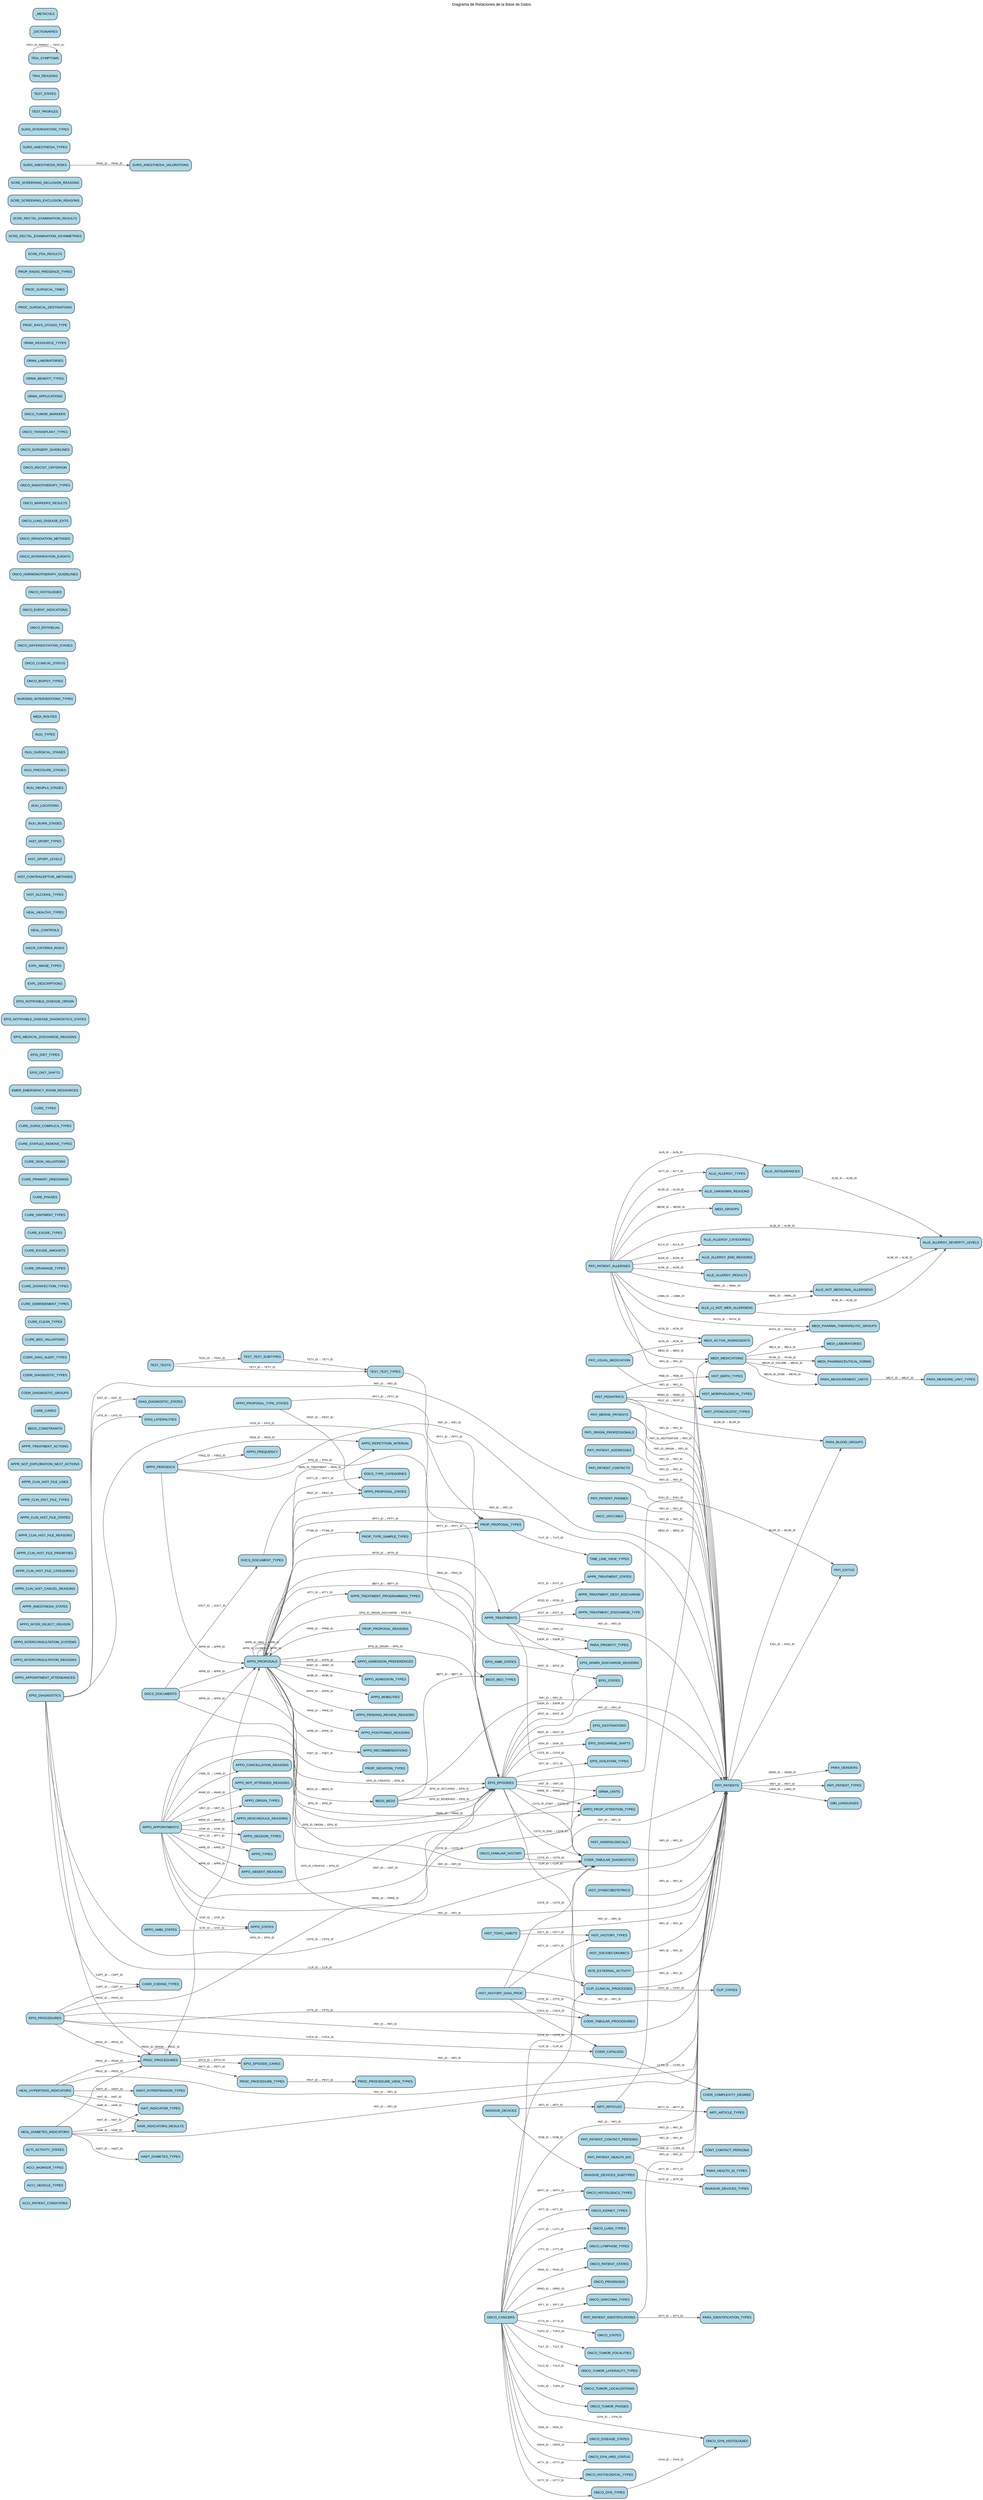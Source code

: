 digraph DatabaseRelations {
    rankdir=LR; // Dirección del grafo (Left to Right), puedes probar TB (Top to Bottom)
    overlap=false; // Intenta evitar solapamiento de nodos
    splines=true; // Usa splines para las aristas, puedes probar 'ortho' o 'polyline'
    node [shape=record, style="rounded,filled", fillcolor="lightblue", fontname="Arial", fontsize=10];
    edge [fontname="Arial", fontsize=8, color="#555555", arrowsize=0.8];
    graph [fontname="Arial", fontsize=12, label="Diagrama de Relaciones de la Base de Datos", labelloc=t];
    "ACCI_PATIENT_CONDITIONS" [label="{ ACCI_PATIENT_CONDITIONS }"];
    "ACCI_VEHICLE_TYPES" [label="{ ACCI_VEHICLE_TYPES }"];
    "ACCI_WORKER_TYPES" [label="{ ACCI_WORKER_TYPES }"];
    "ACTI_ACTIVITY_STATES" [label="{ ACTI_ACTIVITY_STATES }"];
    "ALLE_ALLERGY_CATEGORIES" [label="{ ALLE_ALLERGY_CATEGORIES }"];
    "ALLE_ALLERGY_END_REASONS" [label="{ ALLE_ALLERGY_END_REASONS }"];
    "ALLE_ALLERGY_RESULTS" [label="{ ALLE_ALLERGY_RESULTS }"];
    "ALLE_ALLERGY_SEVERITY_LEVELS" [label="{ ALLE_ALLERGY_SEVERITY_LEVELS }"];
    "ALLE_ALLERGY_TYPES" [label="{ ALLE_ALLERGY_TYPES }"];
    "ALLE_INTOLERANCES" [label="{ ALLE_INTOLERANCES }"];
    "ALLE_L2_NOT_MED_ALLERGENS" [label="{ ALLE_L2_NOT_MED_ALLERGENS }"];
    "ALLE_NOT_MEDICINAL_ALLERGENS" [label="{ ALLE_NOT_MEDICINAL_ALLERGENS }"];
    "ALLE_UNKNOWN_REASONS" [label="{ ALLE_UNKNOWN_REASONS }"];
    "APPO_ABSENT_REASONS" [label="{ APPO_ABSENT_REASONS }"];
    "APPO_ADMISSION_PREFERENCES" [label="{ APPO_ADMISSION_PREFERENCES }"];
    "APPO_ADMISSION_TYPES" [label="{ APPO_ADMISSION_TYPES }"];
    "APPO_AMBI_STATES" [label="{ APPO_AMBI_STATES }"];
    "APPO_APPOINTMENTS" [label="{ APPO_APPOINTMENTS }"];
    "APPO_APPOINTMENT_ATTENDANCES" [label="{ APPO_APPOINTMENT_ATTENDANCES }"];
    "APPO_CANCELLATION_REASONS" [label="{ APPO_CANCELLATION_REASONS }"];
    "APPO_FREQUENCY" [label="{ APPO_FREQUENCY }"];
    "APPO_INTERCONSULTATION_REASONS" [label="{ APPO_INTERCONSULTATION_REASONS }"];
    "APPO_INTERCONSULTATION_SYSTEMS" [label="{ APPO_INTERCONSULTATION_SYSTEMS }"];
    "APPO_INTER_REJECT_REASON" [label="{ APPO_INTER_REJECT_REASON }"];
    "APPO_MOBILITIES" [label="{ APPO_MOBILITIES }"];
    "APPO_NOT_ATTENDED_REASONS" [label="{ APPO_NOT_ATTENDED_REASONS }"];
    "APPO_ORIGIN_TYPES" [label="{ APPO_ORIGIN_TYPES }"];
    "APPO_PENDING_REVIEW_REASONS" [label="{ APPO_PENDING_REVIEW_REASONS }"];
    "APPO_PERIODICS" [label="{ APPO_PERIODICS }"];
    "APPO_POSTPONED_REASONS" [label="{ APPO_POSTPONED_REASONS }"];
    "APPO_PROPOSALS" [label="{ APPO_PROPOSALS }"];
    "APPO_PROPOSAL_STATES" [label="{ APPO_PROPOSAL_STATES }"];
    "APPO_PROPOSAL_TYPE_STATES" [label="{ APPO_PROPOSAL_TYPE_STATES }"];
    "APPO_PROP_ATTENTION_TYPES" [label="{ APPO_PROP_ATTENTION_TYPES }"];
    "APPO_RECOMMENDATIONS" [label="{ APPO_RECOMMENDATIONS }"];
    "APPO_REPETITION_INTERVAL" [label="{ APPO_REPETITION_INTERVAL }"];
    "APPO_RESCHEDULE_REASONS" [label="{ APPO_RESCHEDULE_REASONS }"];
    "APPO_SESSION_TYPES" [label="{ APPO_SESSION_TYPES }"];
    "APPO_STATES" [label="{ APPO_STATES }"];
    "APPO_TYPES" [label="{ APPO_TYPES }"];
    "APPR_ANESTHESIA_STATES" [label="{ APPR_ANESTHESIA_STATES }"];
    "APPR_CLIN_HIST_CANCEL_REASONS" [label="{ APPR_CLIN_HIST_CANCEL_REASONS }"];
    "APPR_CLIN_HIST_FILE_CATEGORIES" [label="{ APPR_CLIN_HIST_FILE_CATEGORIES }"];
    "APPR_CLIN_HIST_FILE_PRIORITIES" [label="{ APPR_CLIN_HIST_FILE_PRIORITIES }"];
    "APPR_CLIN_HIST_FILE_REASONS" [label="{ APPR_CLIN_HIST_FILE_REASONS }"];
    "APPR_CLIN_HIST_FILE_STATES" [label="{ APPR_CLIN_HIST_FILE_STATES }"];
    "APPR_CLIN_HIST_FILE_TYPES" [label="{ APPR_CLIN_HIST_FILE_TYPES }"];
    "APPR_CLIN_HIST_FILE_USES" [label="{ APPR_CLIN_HIST_FILE_USES }"];
    "APPR_NOT_EXPLORATION_NEXT_ACTIONS" [label="{ APPR_NOT_EXPLORATION_NEXT_ACTIONS }"];
    "APPR_TREATMENTS" [label="{ APPR_TREATMENTS }"];
    "APPR_TREATMENT_ACTIONS" [label="{ APPR_TREATMENT_ACTIONS }"];
    "APPR_TREATMENT_DEST_DISCHARGE" [label="{ APPR_TREATMENT_DEST_DISCHARGE }"];
    "APPR_TREATMENT_DISCHARGE_TYPE" [label="{ APPR_TREATMENT_DISCHARGE_TYPE }"];
    "APPR_TREATMENT_PROGRAMMING_TYPES" [label="{ APPR_TREATMENT_PROGRAMMING_TYPES }"];
    "APPR_TREATMENT_STATES" [label="{ APPR_TREATMENT_STATES }"];
    "ARTI_ARTICLES" [label="{ ARTI_ARTICLES }"];
    "ARTI_ARTICLE_TYPES" [label="{ ARTI_ARTICLE_TYPES }"];
    "BEDS_BEDS" [label="{ BEDS_BEDS }"];
    "BEDS_BED_TYPES" [label="{ BEDS_BED_TYPES }"];
    "BEDS_CONSTRAINTS" [label="{ BEDS_CONSTRAINTS }"];
    "CARE_CARES" [label="{ CARE_CARES }"];
    "CLIP_CLINICAL_PROCESSES" [label="{ CLIP_CLINICAL_PROCESSES }"];
    "CLIP_STATES" [label="{ CLIP_STATES }"];
    "CODR_CATALOGS" [label="{ CODR_CATALOGS }"];
    "CODR_CODING_TYPES" [label="{ CODR_CODING_TYPES }"];
    "CODR_COMPLEXITY_DEGREE" [label="{ CODR_COMPLEXITY_DEGREE }"];
    "CODR_DIAGNOSTIC_GROUPS" [label="{ CODR_DIAGNOSTIC_GROUPS }"];
    "CODR_DIAGNOSTIC_TYPES" [label="{ CODR_DIAGNOSTIC_TYPES }"];
    "CODR_DIAG_ALERT_TYPES" [label="{ CODR_DIAG_ALERT_TYPES }"];
    "CODR_TABULAR_DIAGNOSTICS" [label="{ CODR_TABULAR_DIAGNOSTICS }"];
    "CODR_TABULAR_PROCEDURES" [label="{ CODR_TABULAR_PROCEDURES }"];
    "CONT_CONTACT_PERSONS" [label="{ CONT_CONTACT_PERSONS }"];
    "CURE_BED_VALUATIONS" [label="{ CURE_BED_VALUATIONS }"];
    "CURE_CLEAN_TYPES" [label="{ CURE_CLEAN_TYPES }"];
    "CURE_DEBRIDEMENT_TYPES" [label="{ CURE_DEBRIDEMENT_TYPES }"];
    "CURE_DISINFECTION_TYPES" [label="{ CURE_DISINFECTION_TYPES }"];
    "CURE_DRAINAGE_TYPES" [label="{ CURE_DRAINAGE_TYPES }"];
    "CURE_EXUDE_AMOUNTS" [label="{ CURE_EXUDE_AMOUNTS }"];
    "CURE_EXUDE_TYPES" [label="{ CURE_EXUDE_TYPES }"];
    "CURE_OINTMENT_TYPES" [label="{ CURE_OINTMENT_TYPES }"];
    "CURE_PHASES" [label="{ CURE_PHASES }"];
    "CURE_PRIMARY_DRESSINGS" [label="{ CURE_PRIMARY_DRESSINGS }"];
    "CURE_SKIN_VALUATIONS" [label="{ CURE_SKIN_VALUATIONS }"];
    "CURE_STAPLES_REMOVE_TYPES" [label="{ CURE_STAPLES_REMOVE_TYPES }"];
    "CURE_SURGI_COMPLICA_TYPES" [label="{ CURE_SURGI_COMPLICA_TYPES }"];
    "CURE_TYPES" [label="{ CURE_TYPES }"];
    "DIAG_DIAGNOSTIC_STATES" [label="{ DIAG_DIAGNOSTIC_STATES }"];
    "DIAG_LATERALITIES" [label="{ DIAG_LATERALITIES }"];
    "DOCS_DOCUMENTS" [label="{ DOCS_DOCUMENTS }"];
    "DOCS_DOCUMENT_TYPES" [label="{ DOCS_DOCUMENT_TYPES }"];
    "DOCS_TYPE_CATEGORIES" [label="{ DOCS_TYPE_CATEGORIES }"];
    "EMER_EMERGENCY_ROOM_RESOURCES" [label="{ EMER_EMERGENCY_ROOM_RESOURCES }"];
    "EPIS_ADMIN_DISCHARGE_REASONS" [label="{ EPIS_ADMIN_DISCHARGE_REASONS }"];
    "EPIS_AMBI_STATES" [label="{ EPIS_AMBI_STATES }"];
    "EPIS_DESTINATIONS" [label="{ EPIS_DESTINATIONS }"];
    "EPIS_DIAGNOSTICS" [label="{ EPIS_DIAGNOSTICS }"];
    "EPIS_DIET_SHIFTS" [label="{ EPIS_DIET_SHIFTS }"];
    "EPIS_DIET_TYPES" [label="{ EPIS_DIET_TYPES }"];
    "EPIS_DISCHARGE_SHIFTS" [label="{ EPIS_DISCHARGE_SHIFTS }"];
    "EPIS_EPISODES" [label="{ EPIS_EPISODES }"];
    "EPIS_EPISODE_CARES" [label="{ EPIS_EPISODE_CARES }"];
    "EPIS_ISOLATION_TYPES" [label="{ EPIS_ISOLATION_TYPES }"];
    "EPIS_MEDICAL_DISCHARGE_REASONS" [label="{ EPIS_MEDICAL_DISCHARGE_REASONS }"];
    "EPIS_NOTIFIABLE_DISEASE_DIAGNOSTICS_STATES" [label="{ EPIS_NOTIFIABLE_DISEASE_DIAGNOSTICS_STATES }"];
    "EPIS_NOTIFIABLE_DISEASE_ORIGIN" [label="{ EPIS_NOTIFIABLE_DISEASE_ORIGIN }"];
    "EPIS_PROCEDURES" [label="{ EPIS_PROCEDURES }"];
    "EPIS_STATES" [label="{ EPIS_STATES }"];
    "EXPL_DESCRIPTIONS" [label="{ EXPL_DESCRIPTIONS }"];
    "EXPL_IMAGE_TYPES" [label="{ EXPL_IMAGE_TYPES }"];
    "HACR_CRITERIA_RISKS" [label="{ HACR_CRITERIA_RISKS }"];
    "HADT_DIABETES_TYPES" [label="{ HADT_DIABETES_TYPES }"];
    "HAHT_HYPERTENSION_TYPES" [label="{ HAHT_HYPERTENSION_TYPES }"];
    "HAIR_INDICATORS_RESULTS" [label="{ HAIR_INDICATORS_RESULTS }"];
    "HAIT_INDICATOR_TYPES" [label="{ HAIT_INDICATOR_TYPES }"];
    "HEAL_CONTROLS" [label="{ HEAL_CONTROLS }"];
    "HEAL_DIABETES_INDICATORS" [label="{ HEAL_DIABETES_INDICATORS }"];
    "HEAL_HEALTHY_TYPES" [label="{ HEAL_HEALTHY_TYPES }"];
    "HEAL_HYPERTENS_INDICATORS" [label="{ HEAL_HYPERTENS_INDICATORS }"];
    "HIST_ALCOHOL_TYPES" [label="{ HIST_ALCOHOL_TYPES }"];
    "HIST_ANDROLOGICALS" [label="{ HIST_ANDROLOGICALS }"];
    "HIST_BIRTH_TYPES" [label="{ HIST_BIRTH_TYPES }"];
    "HIST_CONTRACEPTIVE_METHODS" [label="{ HIST_CONTRACEPTIVE_METHODS }"];
    "HIST_GYNECOBSTETRICS" [label="{ HIST_GYNECOBSTETRICS }"];
    "HIST_HISTORY_DIAG_PROC" [label="{ HIST_HISTORY_DIAG_PROC }"];
    "HIST_HISTORY_TYPES" [label="{ HIST_HISTORY_TYPES }"];
    "HIST_MORPHOLOGICAL_TYPES" [label="{ HIST_MORPHOLOGICAL_TYPES }"];
    "HIST_OTOACOUSTIC_TYPES" [label="{ HIST_OTOACOUSTIC_TYPES }"];
    "HIST_PEDIATRICS" [label="{ HIST_PEDIATRICS }"];
    "HIST_SOCIOECONOMICS" [label="{ HIST_SOCIOECONOMICS }"];
    "HIST_SPORT_LEVELS" [label="{ HIST_SPORT_LEVELS }"];
    "HIST_SPORT_TYPES" [label="{ HIST_SPORT_TYPES }"];
    "HIST_TOXIC_HABITS" [label="{ HIST_TOXIC_HABITS }"];
    "I18N_LANGUAGES" [label="{ I18N_LANGUAGES }"];
    "INJU_BURN_STAGES" [label="{ INJU_BURN_STAGES }"];
    "INJU_LOCATIONS" [label="{ INJU_LOCATIONS }"];
    "INJU_NEOPLA_STAGES" [label="{ INJU_NEOPLA_STAGES }"];
    "INJU_PRESSURE_STAGES" [label="{ INJU_PRESSURE_STAGES }"];
    "INJU_SURGICAL_STAGES" [label="{ INJU_SURGICAL_STAGES }"];
    "INJU_TYPES" [label="{ INJU_TYPES }"];
    "INTE_EXTERNAL_ACTIVITY" [label="{ INTE_EXTERNAL_ACTIVITY }"];
    "INVASIVE_DEVICES" [label="{ INVASIVE_DEVICES }"];
    "INVASIVE_DEVICES_SUBTYPES" [label="{ INVASIVE_DEVICES_SUBTYPES }"];
    "INVASIVE_DEVICES_TYPES" [label="{ INVASIVE_DEVICES_TYPES }"];
    "MEDI_ACTIVE_INGREDIENTS" [label="{ MEDI_ACTIVE_INGREDIENTS }"];
    "MEDI_GROUPS" [label="{ MEDI_GROUPS }"];
    "MEDI_LABORATORIES" [label="{ MEDI_LABORATORIES }"];
    "MEDI_MEDICATIONS" [label="{ MEDI_MEDICATIONS }"];
    "MEDI_PHARMACEUTICAL_FORMS" [label="{ MEDI_PHARMACEUTICAL_FORMS }"];
    "MEDI_PHARMA_THERAPEUTIC_GROUPS" [label="{ MEDI_PHARMA_THERAPEUTIC_GROUPS }"];
    "MEDI_ROUTES" [label="{ MEDI_ROUTES }"];
    "NURSING_INTERVENTIONS_TYPES" [label="{ NURSING_INTERVENTIONS_TYPES }"];
    "ONCO_BIOPSY_TYPES" [label="{ ONCO_BIOPSY_TYPES }"];
    "ONCO_CANCERS" [label="{ ONCO_CANCERS }"];
    "ONCO_CLINICAL_STATUS" [label="{ ONCO_CLINICAL_STATUS }"];
    "ONCO_DIFFERENTIATION_STAGES" [label="{ ONCO_DIFFERENTIATION_STAGES }"];
    "ONCO_DISEASE_STATES" [label="{ ONCO_DISEASE_STATES }"];
    "ONCO_EPITHELIAL" [label="{ ONCO_EPITHELIAL }"];
    "ONCO_EVENT_INDICATIONS" [label="{ ONCO_EVENT_INDICATIONS }"];
    "ONCO_FAMILIAR_HISTORY" [label="{ ONCO_FAMILIAR_HISTORY }"];
    "ONCO_GYN_HISTOLOGIES" [label="{ ONCO_GYN_HISTOLOGIES }"];
    "ONCO_GYN_HRD_STATUS" [label="{ ONCO_GYN_HRD_STATUS }"];
    "ONCO_GYN_TYPES" [label="{ ONCO_GYN_TYPES }"];
    "ONCO_HISTOLOGICAL_TYPES" [label="{ ONCO_HISTOLOGICAL_TYPES }"];
    "ONCO_HISTOLOGICS_TYPES" [label="{ ONCO_HISTOLOGICS_TYPES }"];
    "ONCO_HISTOLOGIES" [label="{ ONCO_HISTOLOGIES }"];
    "ONCO_HORMONOTHERAPY_GUIDELINES" [label="{ ONCO_HORMONOTHERAPY_GUIDELINES }"];
    "ONCO_INTERVENTION_EVENTS" [label="{ ONCO_INTERVENTION_EVENTS }"];
    "ONCO_IRRADIATION_METHODS" [label="{ ONCO_IRRADIATION_METHODS }"];
    "ONCO_KIDNEY_TYPES" [label="{ ONCO_KIDNEY_TYPES }"];
    "ONCO_LUNG_DISEASE_EXTS" [label="{ ONCO_LUNG_DISEASE_EXTS }"];
    "ONCO_LUNG_TYPES" [label="{ ONCO_LUNG_TYPES }"];
    "ONCO_LYMPHOM_TYPES" [label="{ ONCO_LYMPHOM_TYPES }"];
    "ONCO_MARKERS_RESULTS" [label="{ ONCO_MARKERS_RESULTS }"];
    "ONCO_PATIENT_STATES" [label="{ ONCO_PATIENT_STATES }"];
    "ONCO_PROGNOSIS" [label="{ ONCO_PROGNOSIS }"];
    "ONCO_RADIOTHERAPY_TYPES" [label="{ ONCO_RADIOTHERAPY_TYPES }"];
    "ONCO_RECIST_CRITERION" [label="{ ONCO_RECIST_CRITERION }"];
    "ONCO_SARCOMA_TYPES" [label="{ ONCO_SARCOMA_TYPES }"];
    "ONCO_STATES" [label="{ ONCO_STATES }"];
    "ONCO_SURGERY_GUIDELINES" [label="{ ONCO_SURGERY_GUIDELINES }"];
    "ONCO_TRANSPLANT_TYPES" [label="{ ONCO_TRANSPLANT_TYPES }"];
    "ONCO_TUMOR_FOCALITIES" [label="{ ONCO_TUMOR_FOCALITIES }"];
    "ONCO_TUMOR_LATERALITY_TYPES" [label="{ ONCO_TUMOR_LATERALITY_TYPES }"];
    "ONCO_TUMOR_LOCALIZATIONS" [label="{ ONCO_TUMOR_LOCALIZATIONS }"];
    "ONCO_TUMOR_MARKERS" [label="{ ONCO_TUMOR_MARKERS }"];
    "ONCO_TUMOR_PHASES" [label="{ ONCO_TUMOR_PHASES }"];
    "ORMA_APPLICATIONS" [label="{ ORMA_APPLICATIONS }"];
    "ORMA_BENEFIT_TYPES" [label="{ ORMA_BENEFIT_TYPES }"];
    "ORMA_LABORATORIES" [label="{ ORMA_LABORATORIES }"];
    "ORMA_RESOURCE_TYPES" [label="{ ORMA_RESOURCE_TYPES }"];
    "ORMA_UNITS" [label="{ ORMA_UNITS }"];
    "PARA_BLOOD_GROUPS" [label="{ PARA_BLOOD_GROUPS }"];
    "PARA_GENDERS" [label="{ PARA_GENDERS }"];
    "PARA_HEALTH_ID_TYPES" [label="{ PARA_HEALTH_ID_TYPES }"];
    "PARA_IDENTIFICATION_TYPES" [label="{ PARA_IDENTIFICATION_TYPES }"];
    "PARA_MEASUREMENT_UNITS" [label="{ PARA_MEASUREMENT_UNITS }"];
    "PARA_MEASURE_UNIT_TYPES" [label="{ PARA_MEASURE_UNIT_TYPES }"];
    "PARA_PRIORITY_TYPES" [label="{ PARA_PRIORITY_TYPES }"];
    "PATI_EXITUS" [label="{ PATI_EXITUS }"];
    "PATI_MERGE_PATIENTS" [label="{ PATI_MERGE_PATIENTS }"];
    "PATI_ORIGIN_PROFESSIONALS" [label="{ PATI_ORIGIN_PROFESSIONALS }"];
    "PATI_PATIENTS" [label="{ PATI_PATIENTS }"];
    "PATI_PATIENT_ADDRESSES" [label="{ PATI_PATIENT_ADDRESSES }"];
    "PATI_PATIENT_ALLERGIES" [label="{ PATI_PATIENT_ALLERGIES }"];
    "PATI_PATIENT_CONTACTS" [label="{ PATI_PATIENT_CONTACTS }"];
    "PATI_PATIENT_CONTACT_PERSONS" [label="{ PATI_PATIENT_CONTACT_PERSONS }"];
    "PATI_PATIENT_HEALTH_IDS" [label="{ PATI_PATIENT_HEALTH_IDS }"];
    "PATI_PATIENT_IDENTIFICATIONS" [label="{ PATI_PATIENT_IDENTIFICATIONS }"];
    "PATI_PATIENT_PHONES" [label="{ PATI_PATIENT_PHONES }"];
    "PATI_PATIENT_TYPES" [label="{ PATI_PATIENT_TYPES }"];
    "PATI_USUAL_MEDICATION" [label="{ PATI_USUAL_MEDICATION }"];
    "PROC_PROCEDURES" [label="{ PROC_PROCEDURES }"];
    "PROC_PROCEDURE_TYPES" [label="{ PROC_PROCEDURE_TYPES }"];
    "PROC_PROCEDURE_VIEW_TYPES" [label="{ PROC_PROCEDURE_VIEW_TYPES }"];
    "PROC_RAYS_STUDIO_TYPE" [label="{ PROC_RAYS_STUDIO_TYPE }"];
    "PROC_SURGICAL_DESTINATIONS" [label="{ PROC_SURGICAL_DESTINATIONS }"];
    "PROC_SURGICAL_TIMES" [label="{ PROC_SURGICAL_TIMES }"];
    "PROP_PROPOSAL_REASONS" [label="{ PROP_PROPOSAL_REASONS }"];
    "PROP_PROPOSAL_TYPES" [label="{ PROP_PROPOSAL_TYPES }"];
    "PROP_RADIO_PRESENCE_TYPES" [label="{ PROP_RADIO_PRESENCE_TYPES }"];
    "PROP_SEDATION_TYPES" [label="{ PROP_SEDATION_TYPES }"];
    "PROP_TYPE_SAMPLE_TYPES" [label="{ PROP_TYPE_SAMPLE_TYPES }"];
    "SCRE_PSA_RESULTS" [label="{ SCRE_PSA_RESULTS }"];
    "SCRE_RECTAL_EXAMINATION_ASYMMETRIES" [label="{ SCRE_RECTAL_EXAMINATION_ASYMMETRIES }"];
    "SCRE_RECTAL_EXAMINATION_RESULTS" [label="{ SCRE_RECTAL_EXAMINATION_RESULTS }"];
    "SCRE_SCREENING_EXCLUSION_REASONS" [label="{ SCRE_SCREENING_EXCLUSION_REASONS }"];
    "SCRE_SCREENING_INCLUSION_REASONS" [label="{ SCRE_SCREENING_INCLUSION_REASONS }"];
    "SURG_ANESTHESIA_RISKS" [label="{ SURG_ANESTHESIA_RISKS }"];
    "SURG_ANESTHESIA_TYPES" [label="{ SURG_ANESTHESIA_TYPES }"];
    "SURG_ANESTHESIA_VALORATIONS" [label="{ SURG_ANESTHESIA_VALORATIONS }"];
    "SURG_INTERVENTION_TYPES" [label="{ SURG_INTERVENTION_TYPES }"];
    "TEST_PROFILES" [label="{ TEST_PROFILES }"];
    "TEST_STATES" [label="{ TEST_STATES }"];
    "TEST_TESTS" [label="{ TEST_TESTS }"];
    "TEST_TEST_SUBTYPES" [label="{ TEST_TEST_SUBTYPES }"];
    "TEST_TEST_TYPES" [label="{ TEST_TEST_TYPES }"];
    "TIME_LINE_VIEW_TYPES" [label="{ TIME_LINE_VIEW_TYPES }"];
    "TRIA_REASONS" [label="{ TRIA_REASONS }"];
    "TRIA_SYMPTOMS" [label="{ TRIA_SYMPTOMS }"];
    "VACC_VACCINES" [label="{ VACC_VACCINES }"];
    "_DICTIONARIES" [label="{ _DICTIONARIES }"];
    "_METACOLS" [label="{ _METACOLS }"];
    "ALLE_INTOLERANCES" -> "ALLE_ALLERGY_SEVERITY_LEVELS" [label=" ALSE_ID → ALSE_ID "];
    "ALLE_L2_NOT_MED_ALLERGENS" -> "ALLE_NOT_MEDICINAL_ALLERGENS" [label=" NMAL_ID → NMAL_ID "];
    "ALLE_L2_NOT_MED_ALLERGENS" -> "ALLE_ALLERGY_SEVERITY_LEVELS" [label=" ALSE_ID → ALSE_ID "];
    "ALLE_NOT_MEDICINAL_ALLERGENS" -> "ALLE_ALLERGY_SEVERITY_LEVELS" [label=" ALSE_ID → ALSE_ID "];
    "APPO_AMBI_STATES" -> "APPO_STATES" [label=" STAT_ID → STAT_ID "];
    "APPO_APPOINTMENTS" -> "PATI_PATIENTS" [label=" PATI_ID → PATI_ID "];
    "APPO_APPOINTMENTS" -> "ORMA_UNITS" [label=" UNIT_ID → UNIT_ID "];
    "APPO_APPOINTMENTS" -> "EPIS_EPISODES" [label=" EPIS_ID_ORIGIN → EPIS_ID "];
    "APPO_APPOINTMENTS" -> "EPIS_EPISODES" [label=" EPIS_ID_CREATED → EPIS_ID "];
    "APPO_APPOINTMENTS" -> "APPO_TYPES" [label=" APTY_ID → APTY_ID "];
    "APPO_APPOINTMENTS" -> "APPO_STATES" [label=" STAT_ID → STAT_ID "];
    "APPO_APPOINTMENTS" -> "APPO_SESSION_TYPES" [label=" STAP_ID → STAP_ID "];
    "APPO_APPOINTMENTS" -> "APPO_RESCHEDULE_REASONS" [label=" ARER_ID → ARER_ID "];
    "APPO_APPOINTMENTS" -> "APPO_PROP_ATTENTION_TYPES" [label=" PRRE_ID → PRRE_ID "];
    "APPO_APPOINTMENTS" -> "APPO_PROPOSALS" [label=" APPR_ID → APPR_ID "];
    "APPO_APPOINTMENTS" -> "APPO_ORIGIN_TYPES" [label=" ORIT_ID → ORIT_ID "];
    "APPO_APPOINTMENTS" -> "APPO_NOT_ATTENDED_REASONS" [label=" ANAR_ID → ANAR_ID "];
    "APPO_APPOINTMENTS" -> "APPO_CANCELLATION_REASONS" [label=" CARE_ID → CARE_ID "];
    "APPO_APPOINTMENTS" -> "APPO_ABSENT_REASONS" [label=" AARE_ID → AARE_ID "];
    "APPO_PERIODICS" -> "PATI_PATIENTS" [label=" PATI_ID → PATI_ID "];
    "APPO_PERIODICS" -> "EPIS_EPISODES" [label=" EPIS_ID → EPIS_ID "];
    "APPO_PERIODICS" -> "APPO_REPETITION_INTERVAL" [label=" REIN_ID → REIN_ID "];
    "APPO_PERIODICS" -> "APPO_PROPOSALS" [label=" APPR_ID → APPR_ID "];
    "APPO_PERIODICS" -> "APPO_FREQUENCY" [label=" FREQ_ID → FREQ_ID "];
    "APPO_PROPOSALS" -> "PROP_TYPE_SAMPLE_TYPES" [label=" PTSM_ID → PTSM_ID "];
    "APPO_PROPOSALS" -> "PROP_SEDATION_TYPES" [label=" PSET_ID → PSET_ID "];
    "APPO_PROPOSALS" -> "PROP_PROPOSAL_TYPES" [label=" PPTY_ID → PPTY_ID "];
    "APPO_PROPOSALS" -> "PROP_PROPOSAL_REASONS" [label=" PPRE_ID → PPRE_ID "];
    "APPO_PROPOSALS" -> "PATI_PATIENTS" [label=" PATI_ID → PATI_ID "];
    "APPO_PROPOSALS" -> "PARA_PRIORITY_TYPES" [label=" PRIO_ID → PRIO_ID "];
    "APPO_PROPOSALS" -> "EPIS_EPISODES" [label=" EPIS_ID_ORIGIN_DISCHARGE → EPIS_ID "];
    "APPO_PROPOSALS" -> "EPIS_EPISODES" [label=" EPIS_ID_ORIGIN → EPIS_ID "];
    "APPO_PROPOSALS" -> "EPIS_EPISODES" [label=" EPIS_ID_CREATED → EPIS_ID "];
    "APPO_PROPOSALS" -> "CODR_TABULAR_DIAGNOSTICS" [label=" CDTE_ID → CDTE_ID "];
    "APPO_PROPOSALS" -> "BEDS_BED_TYPES" [label=" BBTY_ID → BBTY_ID "];
    "APPO_PROPOSALS" -> "BEDS_BEDS" [label=" BEDS_ID → BEDS_ID "];
    "APPO_PROPOSALS" -> "APPR_TREATMENT_PROGRAMMING_TYPES" [label=" ATTY_ID → ATTY_ID "];
    "APPO_PROPOSALS" -> "APPR_TREATMENTS" [label=" APTR_ID → APTR_ID "];
    "APPO_PROPOSALS" -> "APPO_REPETITION_INTERVAL" [label=" REIN_ID_TREATMENT → REIN_ID "];
    "APPO_PROPOSALS" -> "APPO_RECOMMENDATIONS" [label=" APRE_ID → APRE_ID "];
    "APPO_PROPOSALS" -> "APPO_PROP_ATTENTION_TYPES" [label=" PRRE_ID → PRRE_ID "];
    "APPO_PROPOSALS" -> "APPO_PROPOSAL_STATES" [label=" PRST_ID → PRST_ID "];
    "APPO_PROPOSALS" -> "APPO_PROPOSALS" [label=" APPR_ID_CLONED → APPR_ID "];
    "APPO_PROPOSALS" -> "APPO_PROPOSALS" [label=" APPR_ID_ORIG → APPR_ID "];
    "APPO_PROPOSALS" -> "APPO_POSTPONED_REASONS" [label=" PARE_ID → PARE_ID "];
    "APPO_PROPOSALS" -> "APPO_PENDING_REVIEW_REASONS" [label=" APRR_ID → APRR_ID "];
    "APPO_PROPOSALS" -> "APPO_MOBILITIES" [label=" MOBI_ID → MOBI_ID "];
    "APPO_PROPOSALS" -> "APPO_ADMISSION_TYPES" [label=" ADMT_ID → ADMT_ID "];
    "APPO_PROPOSALS" -> "APPO_ADMISSION_PREFERENCES" [label=" ADPR_ID → ADPR_ID "];
    "APPO_PROPOSAL_TYPE_STATES" -> "PROP_PROPOSAL_TYPES" [label=" PPTY_ID → PPTY_ID "];
    "APPO_PROPOSAL_TYPE_STATES" -> "APPO_PROPOSAL_STATES" [label=" PRST_ID → PRST_ID "];
    "APPR_TREATMENTS" -> "PATI_PATIENTS" [label=" PATI_ID → PATI_ID "];
    "APPR_TREATMENTS" -> "PARA_PRIORITY_TYPES" [label=" PRIO_ID → PRIO_ID "];
    "APPR_TREATMENTS" -> "EPIS_ADMIN_DISCHARGE_REASONS" [label=" EADR_ID → EADR_ID "];
    "APPR_TREATMENTS" -> "CODR_TABULAR_DIAGNOSTICS" [label=" CDTE_ID → CDTE_ID "];
    "APPR_TREATMENTS" -> "APPR_TREATMENT_STATES" [label=" ATST_ID → ATST_ID "];
    "APPR_TREATMENTS" -> "APPR_TREATMENT_DISCHARGE_TYPE" [label=" ATDT_ID → ATDT_ID "];
    "APPR_TREATMENTS" -> "APPR_TREATMENT_DEST_DISCHARGE" [label=" ATDD_ID → ATDD_ID "];
    "ARTI_ARTICLES" -> "MEDI_MEDICATIONS" [label=" MEDI_ID → MEDI_ID "];
    "ARTI_ARTICLES" -> "ARTI_ARTICLE_TYPES" [label=" ARTY_ID → ARTY_ID "];
    "BEDS_BEDS" -> "PATI_PATIENTS" [label=" PATI_ID → PATI_ID "];
    "BEDS_BEDS" -> "EPIS_EPISODES" [label=" EPIS_ID_OCCUPIED → EPIS_ID "];
    "BEDS_BEDS" -> "EPIS_EPISODES" [label=" EPIS_ID_RESERVED → EPIS_ID "];
    "BEDS_BEDS" -> "BEDS_BED_TYPES" [label=" BBTY_ID → BBTY_ID "];
    "CLIP_CLINICAL_PROCESSES" -> "PATI_PATIENTS" [label=" PATI_ID → PATI_ID "];
    "CLIP_CLINICAL_PROCESSES" -> "CLIP_STATES" [label=" CPST_ID → CPST_ID "];
    "CODR_CATALOGS" -> "CODR_COMPLEXITY_DEGREE" [label=" CCPD_ID → CCPD_ID "];
    "DOCS_DOCUMENTS" -> "PATI_PATIENTS" [label=" PATI_ID → PATI_ID "];
    "DOCS_DOCUMENTS" -> "EPIS_EPISODES" [label=" EPIS_ID → EPIS_ID "];
    "DOCS_DOCUMENTS" -> "DOCS_DOCUMENT_TYPES" [label=" DOCT_ID → DOCT_ID "];
    "DOCS_DOCUMENTS" -> "APPO_PROPOSALS" [label=" APPR_ID → APPR_ID "];
    "DOCS_DOCUMENT_TYPES" -> "DOCS_TYPE_CATEGORIES" [label=" DOTY_ID → DOTY_ID "];
    "EPIS_AMBI_STATES" -> "EPIS_STATES" [label=" EPST_ID → EPST_ID "];
    "EPIS_DIAGNOSTICS" -> "PROC_PROCEDURES" [label=" PROC_ID → PROC_ID "];
    "EPIS_DIAGNOSTICS" -> "PATI_PATIENTS" [label=" PATI_ID → PATI_ID "];
    "EPIS_DIAGNOSTICS" -> "EPIS_EPISODES" [label=" EPIS_ID → EPIS_ID "];
    "EPIS_DIAGNOSTICS" -> "DIAG_LATERALITIES" [label=" LATE_ID → LATE_ID "];
    "EPIS_DIAGNOSTICS" -> "DIAG_DIAGNOSTIC_STATES" [label=" DIST_ID → DIST_ID "];
    "EPIS_DIAGNOSTICS" -> "CODR_TABULAR_DIAGNOSTICS" [label=" CDTE_ID → CDTE_ID "];
    "EPIS_DIAGNOSTICS" -> "CODR_CODING_TYPES" [label=" CDPT_ID → CDPT_ID "];
    "EPIS_DIAGNOSTICS" -> "CLIP_CLINICAL_PROCESSES" [label=" CLIP_ID → CLIP_ID "];
    "EPIS_EPISODES" -> "PATI_PATIENTS" [label=" PATI_ID → PATI_ID "];
    "EPIS_EPISODES" -> "PATI_EXITUS" [label=" EXIU_ID → EXIU_ID "];
    "EPIS_EPISODES" -> "ORMA_UNITS" [label=" UNIT_ID → UNIT_ID "];
    "EPIS_EPISODES" -> "EPIS_STATES" [label=" EPST_ID → EPST_ID "];
    "EPIS_EPISODES" -> "EPIS_ISOLATION_TYPES" [label=" ISTY_ID → ISTY_ID "];
    "EPIS_EPISODES" -> "EPIS_DISCHARGE_SHIFTS" [label=" DISH_ID → DISH_ID "];
    "EPIS_EPISODES" -> "EPIS_DESTINATIONS" [label=" DEST_ID → DEST_ID "];
    "EPIS_EPISODES" -> "EPIS_ADMIN_DISCHARGE_REASONS" [label=" EADR_ID → EADR_ID "];
    "EPIS_EPISODES" -> "CODR_TABULAR_DIAGNOSTICS" [label=" CDTE_ID_END → CDTE_ID "];
    "EPIS_EPISODES" -> "CODR_TABULAR_DIAGNOSTICS" [label=" CDTE_ID_START → CDTE_ID "];
    "EPIS_EPISODES" -> "CLIP_CLINICAL_PROCESSES" [label=" CLIP_ID → CLIP_ID "];
    "EPIS_EPISODES" -> "APPO_PROP_ATTENTION_TYPES" [label=" PRRE_ID → PRRE_ID "];
    "EPIS_PROCEDURES" -> "PROC_PROCEDURES" [label=" PROC_ID → PROC_ID "];
    "EPIS_PROCEDURES" -> "PATI_PATIENTS" [label=" PATI_ID → PATI_ID "];
    "EPIS_PROCEDURES" -> "EPIS_EPISODES" [label=" EPIS_ID → EPIS_ID "];
    "EPIS_PROCEDURES" -> "CODR_TABULAR_PROCEDURES" [label=" CPTE_ID → CPTE_ID "];
    "EPIS_PROCEDURES" -> "CODR_CODING_TYPES" [label=" CDPT_ID → CDPT_ID "];
    "EPIS_PROCEDURES" -> "CODR_CATALOGS" [label=" COCA_ID → COCA_ID "];
    "HEAL_DIABETES_INDICATORS" -> "PROC_PROCEDURES" [label=" PROC_ID → PROC_ID "];
    "HEAL_DIABETES_INDICATORS" -> "PATI_PATIENTS" [label=" PATI_ID → PATI_ID "];
    "HEAL_DIABETES_INDICATORS" -> "HAIT_INDICATOR_TYPES" [label=" HAIT_ID → HAIT_ID "];
    "HEAL_DIABETES_INDICATORS" -> "HAIR_INDICATORS_RESULTS" [label=" HAIR_ID → HAIR_ID "];
    "HEAL_DIABETES_INDICATORS" -> "HADT_DIABETES_TYPES" [label=" HADT_ID → HADT_ID "];
    "HEAL_HYPERTENS_INDICATORS" -> "PROC_PROCEDURES" [label=" PROC_ID → PROC_ID "];
    "HEAL_HYPERTENS_INDICATORS" -> "PATI_PATIENTS" [label=" PATI_ID → PATI_ID "];
    "HEAL_HYPERTENS_INDICATORS" -> "HAIT_INDICATOR_TYPES" [label=" HAIT_ID → HAIT_ID "];
    "HEAL_HYPERTENS_INDICATORS" -> "HAIR_INDICATORS_RESULTS" [label=" HAIR_ID → HAIR_ID "];
    "HEAL_HYPERTENS_INDICATORS" -> "HAHT_HYPERTENSION_TYPES" [label=" HAHT_ID → HAHT_ID "];
    "HIST_ANDROLOGICALS" -> "PATI_PATIENTS" [label=" PATI_ID → PATI_ID "];
    "HIST_GYNECOBSTETRICS" -> "PATI_PATIENTS" [label=" PATI_ID → PATI_ID "];
    "HIST_HISTORY_DIAG_PROC" -> "PATI_PATIENTS" [label=" PATI_ID → PATI_ID "];
    "HIST_HISTORY_DIAG_PROC" -> "HIST_HISTORY_TYPES" [label=" HSTY_ID → HSTY_ID "];
    "HIST_HISTORY_DIAG_PROC" -> "CODR_TABULAR_PROCEDURES" [label=" CPTE_ID → CPTE_ID "];
    "HIST_HISTORY_DIAG_PROC" -> "CODR_TABULAR_DIAGNOSTICS" [label=" CDTE_ID → CDTE_ID "];
    "HIST_HISTORY_DIAG_PROC" -> "CODR_CATALOGS" [label=" COCA_ID → COCA_ID "];
    "HIST_PEDIATRICS" -> "PATI_PATIENTS" [label=" PATI_ID → PATI_ID "];
    "HIST_PEDIATRICS" -> "PARA_BLOOD_GROUPS" [label=" BLGR_ID → BLGR_ID "];
    "HIST_PEDIATRICS" -> "HIST_OTOACOUSTIC_TYPES" [label=" PEOT_ID → PEOT_ID "];
    "HIST_PEDIATRICS" -> "HIST_MORPHOLOGICAL_TYPES" [label=" PEMO_ID → PEMO_ID "];
    "HIST_PEDIATRICS" -> "HIST_BIRTH_TYPES" [label=" PEBI_ID → PEBI_ID "];
    "HIST_SOCIOECONOMICS" -> "PATI_PATIENTS" [label=" PATI_ID → PATI_ID "];
    "HIST_TOXIC_HABITS" -> "PATI_PATIENTS" [label=" PATI_ID → PATI_ID "];
    "HIST_TOXIC_HABITS" -> "HIST_HISTORY_TYPES" [label=" HSTY_ID → HSTY_ID "];
    "INTE_EXTERNAL_ACTIVITY" -> "PATI_PATIENTS" [label=" PATI_ID → PATI_ID "];
    "INVASIVE_DEVICES" -> "INVASIVE_DEVICES_SUBTYPES" [label=" IDSB_ID → IDSB_ID "];
    "INVASIVE_DEVICES" -> "ARTI_ARTICLES" [label=" ARTI_ID → ARTI_ID "];
    "INVASIVE_DEVICES_SUBTYPES" -> "INVASIVE_DEVICES_TYPES" [label=" IDTP_ID → IDTP_ID "];
    "MEDI_MEDICATIONS" -> "PARA_MEASUREMENT_UNITS" [label=" MEUN_ID_VOLUME → MEUN_ID "];
    "MEDI_MEDICATIONS" -> "PARA_MEASUREMENT_UNITS" [label=" MEUN_ID_DOSE → MEUN_ID "];
    "MEDI_MEDICATIONS" -> "MEDI_PHARMA_THERAPEUTIC_GROUPS" [label=" PHTH_ID → PHTH_ID "];
    "MEDI_MEDICATIONS" -> "MEDI_PHARMACEUTICAL_FORMS" [label=" PFOR_ID → PFOR_ID "];
    "MEDI_MEDICATIONS" -> "MEDI_LABORATORIES" [label=" MELA_ID → MELA_ID "];
    "ONCO_CANCERS" -> "PATI_PATIENTS" [label=" PATI_ID → PATI_ID "];
    "ONCO_CANCERS" -> "ONCO_TUMOR_PHASES" [label=" TUPH_ID → TUPH_ID "];
    "ONCO_CANCERS" -> "ONCO_TUMOR_LOCALIZATIONS" [label=" TULO_ID → TULO_ID "];
    "ONCO_CANCERS" -> "ONCO_TUMOR_LATERALITY_TYPES" [label=" TULT_ID → TULT_ID "];
    "ONCO_CANCERS" -> "ONCO_TUMOR_FOCALITIES" [label=" TUFO_ID → TUFO_ID "];
    "ONCO_CANCERS" -> "ONCO_STATES" [label=" STTS_ID → STTS_ID "];
    "ONCO_CANCERS" -> "ONCO_SARCOMA_TYPES" [label=" SATY_ID → SATY_ID "];
    "ONCO_CANCERS" -> "ONCO_PROGNOSIS" [label=" OPRO_ID → OPRO_ID "];
    "ONCO_CANCERS" -> "ONCO_PATIENT_STATES" [label=" PASA_ID → PASA_ID "];
    "ONCO_CANCERS" -> "ONCO_LYMPHOM_TYPES" [label=" LYTY_ID → LYTY_ID "];
    "ONCO_CANCERS" -> "ONCO_LUNG_TYPES" [label=" LUTY_ID → LUTY_ID "];
    "ONCO_CANCERS" -> "ONCO_KIDNEY_TYPES" [label=" KITY_ID → KITY_ID "];
    "ONCO_CANCERS" -> "ONCO_HISTOLOGICS_TYPES" [label=" OHTY_ID → OHTY_ID "];
    "ONCO_CANCERS" -> "ONCO_HISTOLOGICAL_TYPES" [label=" HTTY_ID → HTTY_ID "];
    "ONCO_CANCERS" -> "ONCO_GYN_TYPES" [label=" GYTY_ID → GYTY_ID "];
    "ONCO_CANCERS" -> "ONCO_GYN_HRD_STATUS" [label=" OGHS_ID → OGHS_ID "];
    "ONCO_CANCERS" -> "ONCO_GYN_HISTOLOGIES" [label=" GYHI_ID → GYHI_ID "];
    "ONCO_CANCERS" -> "ONCO_DISEASE_STATES" [label=" DISA_ID → DISA_ID "];
    "ONCO_CANCERS" -> "CODR_TABULAR_DIAGNOSTICS" [label=" CDTE_ID → CDTE_ID "];
    "ONCO_CANCERS" -> "CLIP_CLINICAL_PROCESSES" [label=" CLIP_ID → CLIP_ID "];
    "ONCO_FAMILIAR_HISTORY" -> "PATI_PATIENTS" [label=" PATI_ID → PATI_ID "];
    "ONCO_FAMILIAR_HISTORY" -> "CODR_TABULAR_DIAGNOSTICS" [label=" CDTE_ID → CDTE_ID "];
    "ONCO_GYN_TYPES" -> "ONCO_GYN_HISTOLOGIES" [label=" GYHI_ID → GYHI_ID "];
    "PARA_MEASUREMENT_UNITS" -> "PARA_MEASURE_UNIT_TYPES" [label=" MEUT_ID → MEUT_ID "];
    "PATI_MERGE_PATIENTS" -> "PATI_PATIENTS" [label=" PATI_ID_DESTINATION → PATI_ID "];
    "PATI_MERGE_PATIENTS" -> "PATI_PATIENTS" [label=" PATI_ID_ORIGIN → PATI_ID "];
    "PATI_ORIGIN_PROFESSIONALS" -> "PATI_PATIENTS" [label=" PATI_ID → PATI_ID "];
    "PATI_PATIENTS" -> "PATI_PATIENT_TYPES" [label=" PATY_ID → PATY_ID "];
    "PATI_PATIENTS" -> "PATI_EXITUS" [label=" EXIU_ID → EXIU_ID "];
    "PATI_PATIENTS" -> "PARA_GENDERS" [label=" GEND_ID → GEND_ID "];
    "PATI_PATIENTS" -> "PARA_BLOOD_GROUPS" [label=" BLGR_ID → BLGR_ID "];
    "PATI_PATIENTS" -> "I18N_LANGUAGES" [label=" LANG_ID → LANG_ID "];
    "PATI_PATIENT_ADDRESSES" -> "PATI_PATIENTS" [label=" PATI_ID → PATI_ID "];
    "PATI_PATIENT_ALLERGIES" -> "PATI_PATIENTS" [label=" PATI_ID → PATI_ID "];
    "PATI_PATIENT_ALLERGIES" -> "MEDI_PHARMA_THERAPEUTIC_GROUPS" [label=" PHTH_ID → PHTH_ID "];
    "PATI_PATIENT_ALLERGIES" -> "MEDI_MEDICATIONS" [label=" MEDI_ID → MEDI_ID "];
    "PATI_PATIENT_ALLERGIES" -> "MEDI_GROUPS" [label=" MEGR_ID → MEGR_ID "];
    "PATI_PATIENT_ALLERGIES" -> "MEDI_ACTIVE_INGREDIENTS" [label=" ACIN_ID → ACIN_ID "];
    "PATI_PATIENT_ALLERGIES" -> "ALLE_UNKNOWN_REASONS" [label=" ALUR_ID → ALUR_ID "];
    "PATI_PATIENT_ALLERGIES" -> "ALLE_NOT_MEDICINAL_ALLERGENS" [label=" NMAL_ID → NMAL_ID "];
    "PATI_PATIENT_ALLERGIES" -> "ALLE_L2_NOT_MED_ALLERGENS" [label=" LNMA_ID → LNMA_ID "];
    "PATI_PATIENT_ALLERGIES" -> "ALLE_INTOLERANCES" [label=" ALIN_ID → ALIN_ID "];
    "PATI_PATIENT_ALLERGIES" -> "ALLE_ALLERGY_TYPES" [label=" ALTY_ID → ALTY_ID "];
    "PATI_PATIENT_ALLERGIES" -> "ALLE_ALLERGY_SEVERITY_LEVELS" [label=" ALSE_ID → ALSE_ID "];
    "PATI_PATIENT_ALLERGIES" -> "ALLE_ALLERGY_RESULTS" [label=" ALRE_ID → ALRE_ID "];
    "PATI_PATIENT_ALLERGIES" -> "ALLE_ALLERGY_END_REASONS" [label=" ALER_ID → ALER_ID "];
    "PATI_PATIENT_ALLERGIES" -> "ALLE_ALLERGY_CATEGORIES" [label=" ALCA_ID → ALCA_ID "];
    "PATI_PATIENT_CONTACTS" -> "PATI_PATIENTS" [label=" PATI_ID → PATI_ID "];
    "PATI_PATIENT_CONTACT_PERSONS" -> "PATI_PATIENTS" [label=" PATI_ID → PATI_ID "];
    "PATI_PATIENT_CONTACT_PERSONS" -> "CONT_CONTACT_PERSONS" [label=" COPE_ID → COPE_ID "];
    "PATI_PATIENT_HEALTH_IDS" -> "PATI_PATIENTS" [label=" PATI_ID → PATI_ID "];
    "PATI_PATIENT_HEALTH_IDS" -> "PARA_HEALTH_ID_TYPES" [label=" HITY_ID → HITY_ID "];
    "PATI_PATIENT_IDENTIFICATIONS" -> "PATI_PATIENTS" [label=" PATI_ID → PATI_ID "];
    "PATI_PATIENT_IDENTIFICATIONS" -> "PARA_IDENTIFICATION_TYPES" [label=" IDTY_ID → IDTY_ID "];
    "PATI_PATIENT_PHONES" -> "PATI_PATIENTS" [label=" PATI_ID → PATI_ID "];
    "PATI_USUAL_MEDICATION" -> "PATI_PATIENTS" [label=" PATI_ID → PATI_ID "];
    "PATI_USUAL_MEDICATION" -> "MEDI_ACTIVE_INGREDIENTS" [label=" ACIN_ID → ACIN_ID "];
    "PROC_PROCEDURES" -> "PROC_PROCEDURE_TYPES" [label=" PRTY_ID → PRTY_ID "];
    "PROC_PROCEDURES" -> "PROC_PROCEDURES" [label=" PROC_ID_ORIGIN → PROC_ID "];
    "PROC_PROCEDURES" -> "PATI_PATIENTS" [label=" PATI_ID → PATI_ID "];
    "PROC_PROCEDURES" -> "EPIS_EPISODE_CARES" [label=" EPCA_ID → EPCA_ID "];
    "PROC_PROCEDURES" -> "APPO_PROPOSALS" [label=" APPR_ID → APPR_ID "];
    "PROC_PROCEDURE_TYPES" -> "PROC_PROCEDURE_VIEW_TYPES" [label=" PRVT_ID → PRVT_ID "];
    "PROP_PROPOSAL_TYPES" -> "TIME_LINE_VIEW_TYPES" [label=" TLVT_ID → TLVT_ID "];
    "PROP_TYPE_SAMPLE_TYPES" -> "PROP_PROPOSAL_TYPES" [label=" PPTY_ID → PPTY_ID "];
    "SURG_ANESTHESIA_RISKS" -> "SURG_ANESTHESIA_VALORATIONS" [label=" PRAV_ID → PRAV_ID "];
    "TEST_TESTS" -> "TEST_TEST_TYPES" [label=" TETY_ID → TETY_ID "];
    "TEST_TESTS" -> "TEST_TEST_SUBTYPES" [label=" TESU_ID → TESU_ID "];
    "TEST_TEST_SUBTYPES" -> "TEST_TEST_TYPES" [label=" TETY_ID → TETY_ID "];
    "TEST_TEST_TYPES" -> "PROP_PROPOSAL_TYPES" [label=" PPTY_ID → PPTY_ID "];
    "TRIA_SYMPTOMS" -> "TRIA_SYMPTOMS" [label=" TRSY_ID_PARENT → TRSY_ID "];
    "VACC_VACCINES" -> "PATI_PATIENTS" [label=" PATI_ID → PATI_ID "];
}